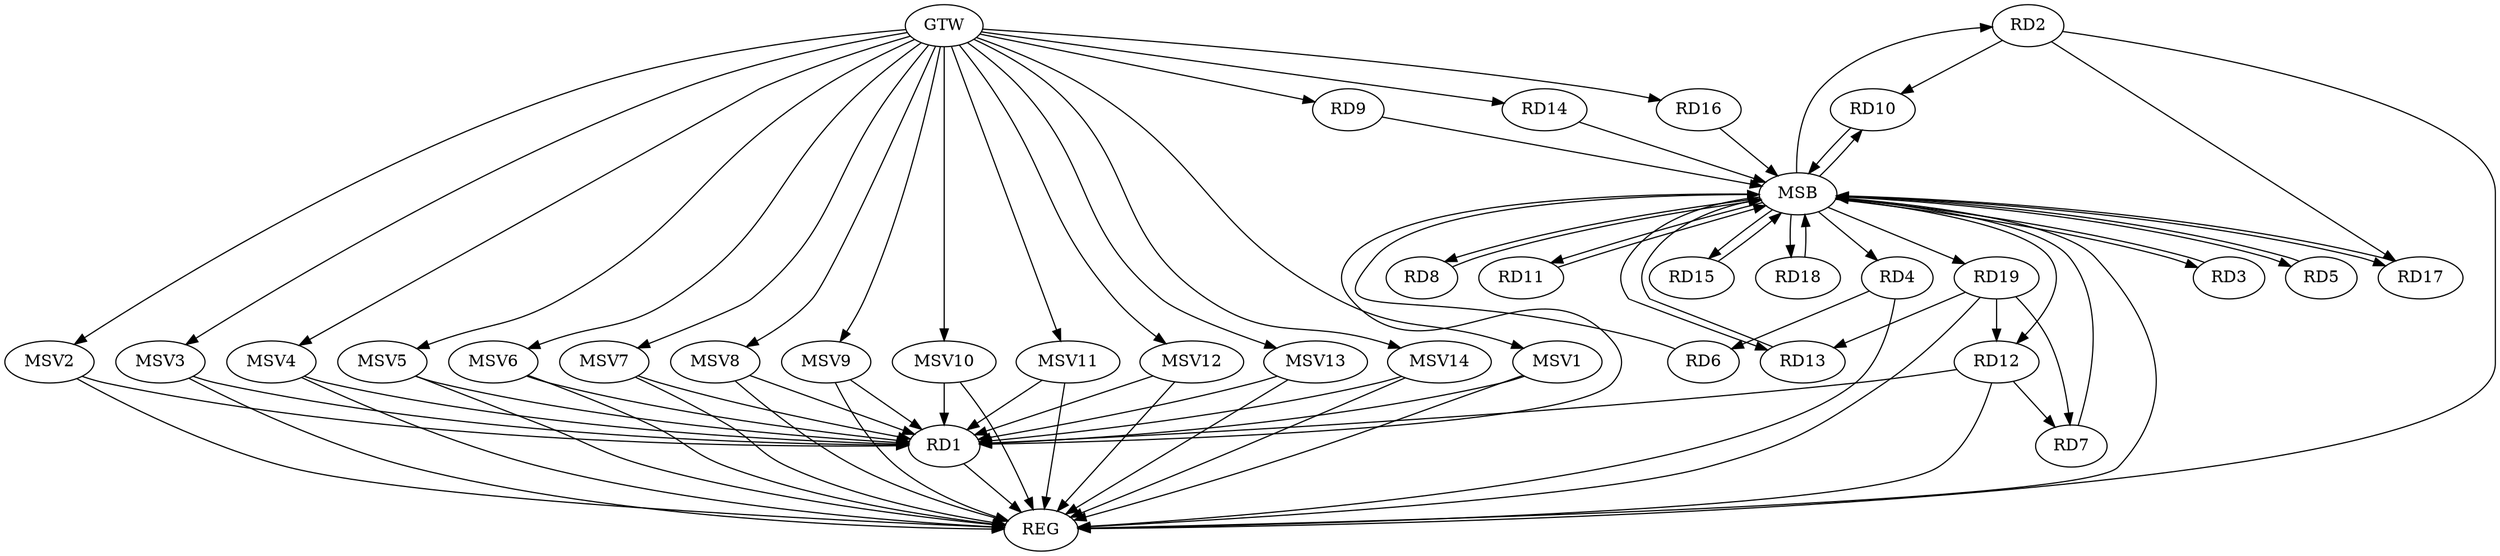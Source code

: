 strict digraph G {
  RD1 [ label="RD1" ];
  RD2 [ label="RD2" ];
  RD3 [ label="RD3" ];
  RD4 [ label="RD4" ];
  RD5 [ label="RD5" ];
  RD6 [ label="RD6" ];
  RD7 [ label="RD7" ];
  RD8 [ label="RD8" ];
  RD9 [ label="RD9" ];
  RD10 [ label="RD10" ];
  RD11 [ label="RD11" ];
  RD12 [ label="RD12" ];
  RD13 [ label="RD13" ];
  RD14 [ label="RD14" ];
  RD15 [ label="RD15" ];
  RD16 [ label="RD16" ];
  RD17 [ label="RD17" ];
  RD18 [ label="RD18" ];
  RD19 [ label="RD19" ];
  GTW [ label="GTW" ];
  REG [ label="REG" ];
  MSB [ label="MSB" ];
  MSV1 [ label="MSV1" ];
  MSV2 [ label="MSV2" ];
  MSV3 [ label="MSV3" ];
  MSV4 [ label="MSV4" ];
  MSV5 [ label="MSV5" ];
  MSV6 [ label="MSV6" ];
  MSV7 [ label="MSV7" ];
  MSV8 [ label="MSV8" ];
  MSV9 [ label="MSV9" ];
  MSV10 [ label="MSV10" ];
  MSV11 [ label="MSV11" ];
  MSV12 [ label="MSV12" ];
  MSV13 [ label="MSV13" ];
  MSV14 [ label="MSV14" ];
  RD12 -> RD1;
  RD2 -> RD10;
  RD2 -> RD17;
  RD4 -> RD6;
  RD12 -> RD7;
  RD19 -> RD7;
  RD19 -> RD12;
  RD19 -> RD13;
  GTW -> RD9;
  GTW -> RD14;
  GTW -> RD16;
  RD1 -> REG;
  RD2 -> REG;
  RD4 -> REG;
  RD12 -> REG;
  RD19 -> REG;
  RD3 -> MSB;
  MSB -> RD12;
  MSB -> RD15;
  MSB -> RD19;
  MSB -> REG;
  RD5 -> MSB;
  MSB -> RD1;
  MSB -> RD17;
  RD6 -> MSB;
  RD7 -> MSB;
  MSB -> RD4;
  MSB -> RD10;
  MSB -> RD18;
  RD8 -> MSB;
  MSB -> RD11;
  RD9 -> MSB;
  RD10 -> MSB;
  MSB -> RD8;
  RD11 -> MSB;
  RD13 -> MSB;
  MSB -> RD5;
  RD14 -> MSB;
  MSB -> RD3;
  MSB -> RD13;
  RD15 -> MSB;
  RD16 -> MSB;
  RD17 -> MSB;
  MSB -> RD2;
  RD18 -> MSB;
  MSV1 -> RD1;
  GTW -> MSV1;
  MSV1 -> REG;
  MSV2 -> RD1;
  GTW -> MSV2;
  MSV2 -> REG;
  MSV3 -> RD1;
  MSV4 -> RD1;
  GTW -> MSV3;
  MSV3 -> REG;
  GTW -> MSV4;
  MSV4 -> REG;
  MSV5 -> RD1;
  GTW -> MSV5;
  MSV5 -> REG;
  MSV6 -> RD1;
  GTW -> MSV6;
  MSV6 -> REG;
  MSV7 -> RD1;
  GTW -> MSV7;
  MSV7 -> REG;
  MSV8 -> RD1;
  MSV9 -> RD1;
  GTW -> MSV8;
  MSV8 -> REG;
  GTW -> MSV9;
  MSV9 -> REG;
  MSV10 -> RD1;
  MSV11 -> RD1;
  GTW -> MSV10;
  MSV10 -> REG;
  GTW -> MSV11;
  MSV11 -> REG;
  MSV12 -> RD1;
  GTW -> MSV12;
  MSV12 -> REG;
  MSV13 -> RD1;
  MSV14 -> RD1;
  GTW -> MSV13;
  MSV13 -> REG;
  GTW -> MSV14;
  MSV14 -> REG;
}
